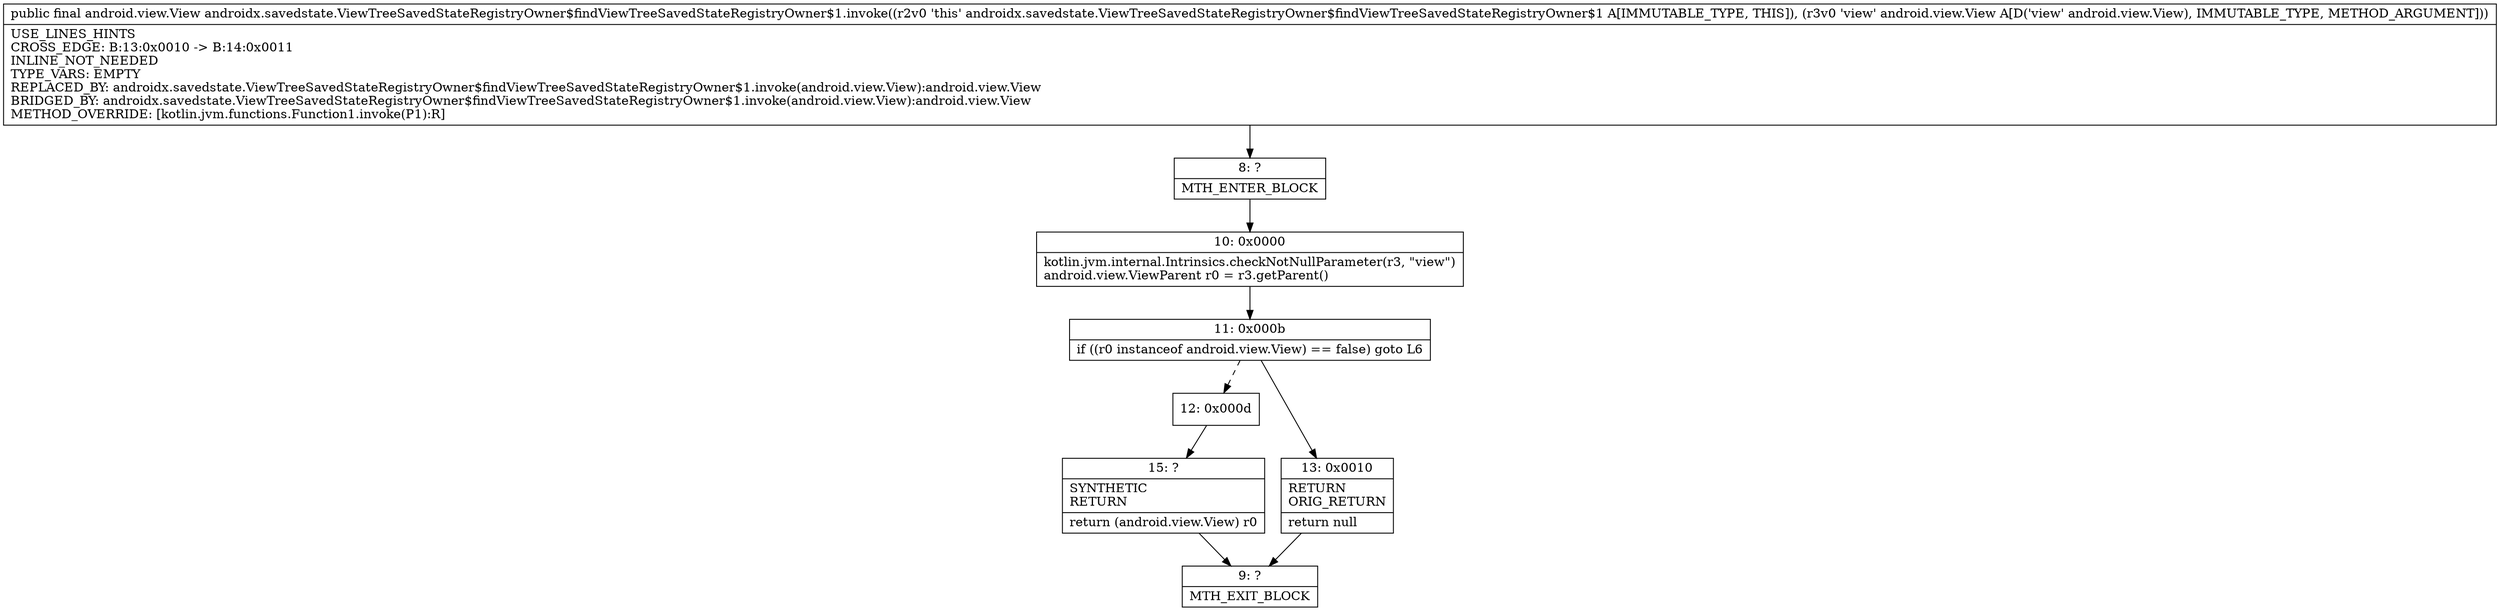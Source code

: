 digraph "CFG forandroidx.savedstate.ViewTreeSavedStateRegistryOwner$findViewTreeSavedStateRegistryOwner$1.invoke(Landroid\/view\/View;)Landroid\/view\/View;" {
Node_8 [shape=record,label="{8\:\ ?|MTH_ENTER_BLOCK\l}"];
Node_10 [shape=record,label="{10\:\ 0x0000|kotlin.jvm.internal.Intrinsics.checkNotNullParameter(r3, \"view\")\landroid.view.ViewParent r0 = r3.getParent()\l}"];
Node_11 [shape=record,label="{11\:\ 0x000b|if ((r0 instanceof android.view.View) == false) goto L6\l}"];
Node_12 [shape=record,label="{12\:\ 0x000d}"];
Node_15 [shape=record,label="{15\:\ ?|SYNTHETIC\lRETURN\l|return (android.view.View) r0\l}"];
Node_9 [shape=record,label="{9\:\ ?|MTH_EXIT_BLOCK\l}"];
Node_13 [shape=record,label="{13\:\ 0x0010|RETURN\lORIG_RETURN\l|return null\l}"];
MethodNode[shape=record,label="{public final android.view.View androidx.savedstate.ViewTreeSavedStateRegistryOwner$findViewTreeSavedStateRegistryOwner$1.invoke((r2v0 'this' androidx.savedstate.ViewTreeSavedStateRegistryOwner$findViewTreeSavedStateRegistryOwner$1 A[IMMUTABLE_TYPE, THIS]), (r3v0 'view' android.view.View A[D('view' android.view.View), IMMUTABLE_TYPE, METHOD_ARGUMENT]))  | USE_LINES_HINTS\lCROSS_EDGE: B:13:0x0010 \-\> B:14:0x0011\lINLINE_NOT_NEEDED\lTYPE_VARS: EMPTY\lREPLACED_BY: androidx.savedstate.ViewTreeSavedStateRegistryOwner$findViewTreeSavedStateRegistryOwner$1.invoke(android.view.View):android.view.View\lBRIDGED_BY: androidx.savedstate.ViewTreeSavedStateRegistryOwner$findViewTreeSavedStateRegistryOwner$1.invoke(android.view.View):android.view.View\lMETHOD_OVERRIDE: [kotlin.jvm.functions.Function1.invoke(P1):R]\l}"];
MethodNode -> Node_8;Node_8 -> Node_10;
Node_10 -> Node_11;
Node_11 -> Node_12[style=dashed];
Node_11 -> Node_13;
Node_12 -> Node_15;
Node_15 -> Node_9;
Node_13 -> Node_9;
}

